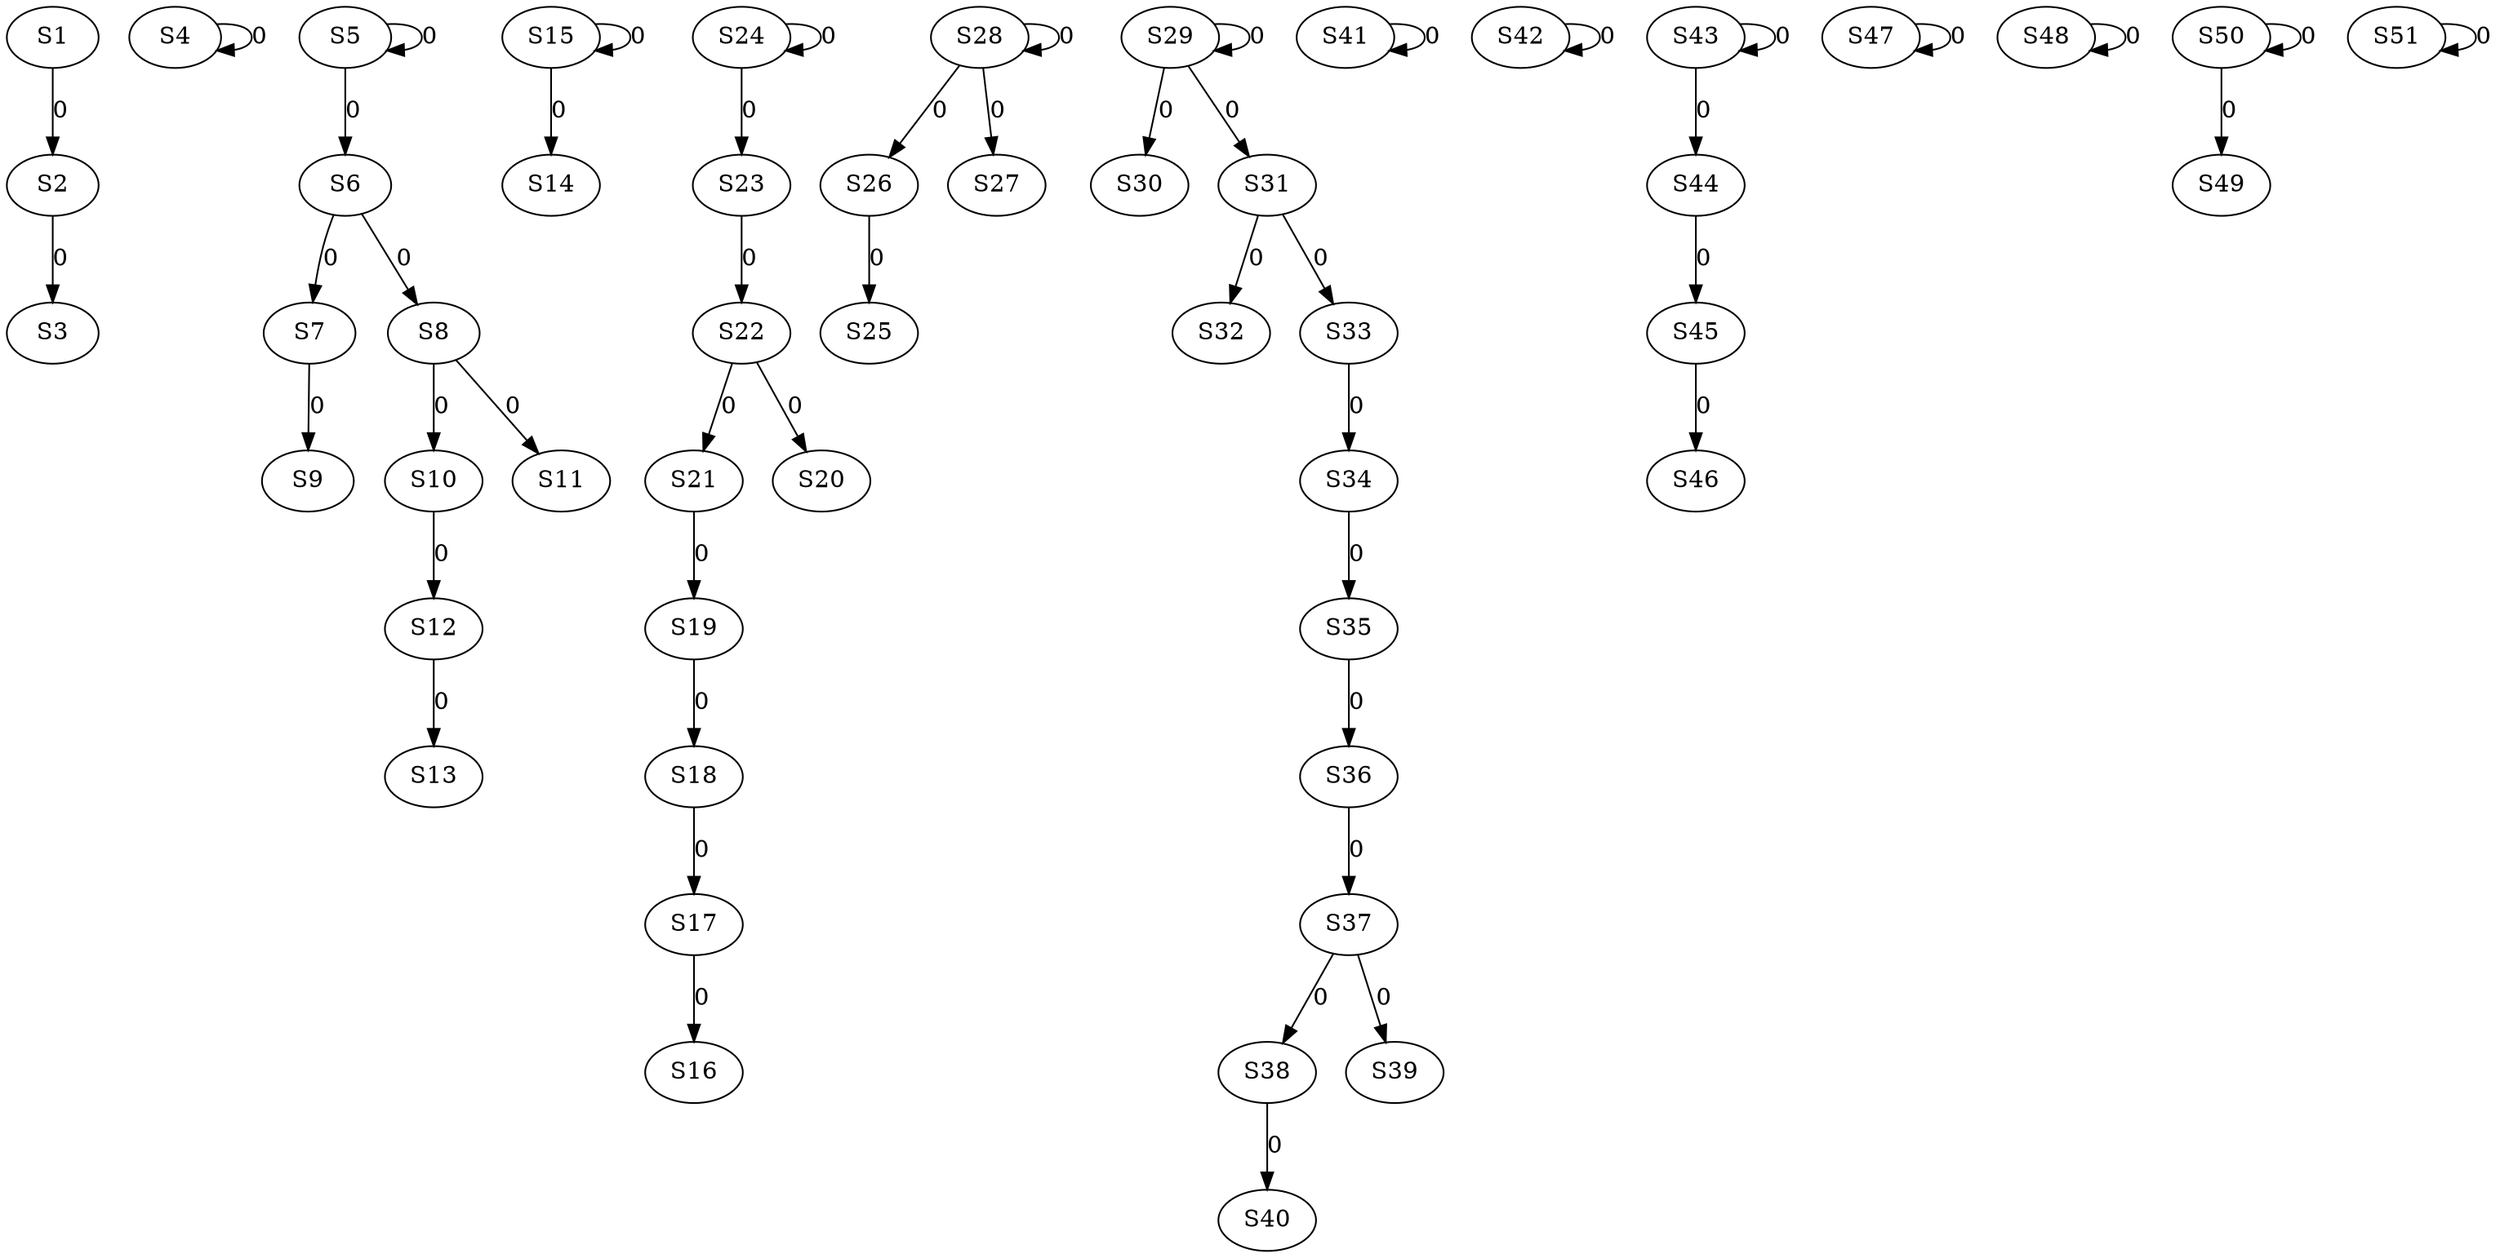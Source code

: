 strict digraph {
	S1 -> S2 [ label = 0 ];
	S2 -> S3 [ label = 0 ];
	S4 -> S4 [ label = 0 ];
	S5 -> S5 [ label = 0 ];
	S5 -> S6 [ label = 0 ];
	S6 -> S7 [ label = 0 ];
	S6 -> S8 [ label = 0 ];
	S7 -> S9 [ label = 0 ];
	S8 -> S10 [ label = 0 ];
	S8 -> S11 [ label = 0 ];
	S10 -> S12 [ label = 0 ];
	S12 -> S13 [ label = 0 ];
	S15 -> S14 [ label = 0 ];
	S15 -> S15 [ label = 0 ];
	S17 -> S16 [ label = 0 ];
	S18 -> S17 [ label = 0 ];
	S19 -> S18 [ label = 0 ];
	S21 -> S19 [ label = 0 ];
	S22 -> S20 [ label = 0 ];
	S22 -> S21 [ label = 0 ];
	S23 -> S22 [ label = 0 ];
	S24 -> S23 [ label = 0 ];
	S24 -> S24 [ label = 0 ];
	S26 -> S25 [ label = 0 ];
	S28 -> S26 [ label = 0 ];
	S28 -> S27 [ label = 0 ];
	S28 -> S28 [ label = 0 ];
	S29 -> S29 [ label = 0 ];
	S29 -> S30 [ label = 0 ];
	S29 -> S31 [ label = 0 ];
	S31 -> S32 [ label = 0 ];
	S31 -> S33 [ label = 0 ];
	S33 -> S34 [ label = 0 ];
	S34 -> S35 [ label = 0 ];
	S35 -> S36 [ label = 0 ];
	S36 -> S37 [ label = 0 ];
	S37 -> S38 [ label = 0 ];
	S37 -> S39 [ label = 0 ];
	S38 -> S40 [ label = 0 ];
	S41 -> S41 [ label = 0 ];
	S42 -> S42 [ label = 0 ];
	S43 -> S43 [ label = 0 ];
	S43 -> S44 [ label = 0 ];
	S44 -> S45 [ label = 0 ];
	S45 -> S46 [ label = 0 ];
	S47 -> S47 [ label = 0 ];
	S48 -> S48 [ label = 0 ];
	S50 -> S49 [ label = 0 ];
	S50 -> S50 [ label = 0 ];
	S51 -> S51 [ label = 0 ];
}